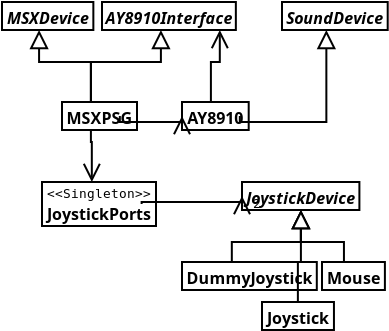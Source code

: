 <?xml version="1.0"?>
<diagram xmlns:dia="http://www.lysator.liu.se/~alla/dia/">
  <diagramdata>
    <attribute name="background">
      <color val="#ffffff"/>
    </attribute>
    <attribute name="paper">
      <composite type="paper">
        <attribute name="name">
          <string>#A4#</string>
        </attribute>
        <attribute name="tmargin">
          <real val="2.82"/>
        </attribute>
        <attribute name="bmargin">
          <real val="2.82"/>
        </attribute>
        <attribute name="lmargin">
          <real val="2.82"/>
        </attribute>
        <attribute name="rmargin">
          <real val="2.82"/>
        </attribute>
        <attribute name="is_portrait">
          <boolean val="true"/>
        </attribute>
        <attribute name="scaling">
          <real val="1"/>
        </attribute>
        <attribute name="fitto">
          <boolean val="false"/>
        </attribute>
      </composite>
    </attribute>
    <attribute name="grid">
      <composite type="grid">
        <attribute name="width_x">
          <real val="1"/>
        </attribute>
        <attribute name="width_y">
          <real val="1"/>
        </attribute>
        <attribute name="visible_x">
          <int val="1"/>
        </attribute>
        <attribute name="visible_y">
          <int val="1"/>
        </attribute>
      </composite>
    </attribute>
    <attribute name="guides">
      <composite type="guides">
        <attribute name="hguides"/>
        <attribute name="vguides"/>
      </composite>
    </attribute>
  </diagramdata>
  <layer name="Background" visible="true">
    <object type="UML - Class" version="0" id="O0">
      <attribute name="obj_pos">
        <point val="1,1"/>
      </attribute>
      <attribute name="obj_bb">
        <rectangle val="0.95,0.95;4.759,2.45"/>
      </attribute>
      <attribute name="elem_corner">
        <point val="1,1"/>
      </attribute>
      <attribute name="elem_width">
        <real val="3.709"/>
      </attribute>
      <attribute name="elem_height">
        <real val="1.4"/>
      </attribute>
      <attribute name="name">
        <string>#MSXDevice#</string>
      </attribute>
      <attribute name="stereotype">
        <string/>
      </attribute>
      <attribute name="abstract">
        <boolean val="true"/>
      </attribute>
      <attribute name="suppress_attributes">
        <boolean val="false"/>
      </attribute>
      <attribute name="suppress_operations">
        <boolean val="false"/>
      </attribute>
      <attribute name="visible_attributes">
        <boolean val="false"/>
      </attribute>
      <attribute name="visible_operations">
        <boolean val="false"/>
      </attribute>
      <attribute name="attributes"/>
      <attribute name="operations"/>
      <attribute name="template">
        <boolean val="false"/>
      </attribute>
      <attribute name="templates"/>
    </object>
    <object type="UML - Class" version="0" id="O1">
      <attribute name="obj_pos">
        <point val="6,1"/>
      </attribute>
      <attribute name="obj_bb">
        <rectangle val="5.95,0.95;11.94,2.45"/>
      </attribute>
      <attribute name="elem_corner">
        <point val="6,1"/>
      </attribute>
      <attribute name="elem_width">
        <real val="5.89"/>
      </attribute>
      <attribute name="elem_height">
        <real val="1.4"/>
      </attribute>
      <attribute name="name">
        <string>#AY8910Interface#</string>
      </attribute>
      <attribute name="stereotype">
        <string/>
      </attribute>
      <attribute name="abstract">
        <boolean val="true"/>
      </attribute>
      <attribute name="suppress_attributes">
        <boolean val="false"/>
      </attribute>
      <attribute name="suppress_operations">
        <boolean val="false"/>
      </attribute>
      <attribute name="visible_attributes">
        <boolean val="false"/>
      </attribute>
      <attribute name="visible_operations">
        <boolean val="false"/>
      </attribute>
      <attribute name="attributes"/>
      <attribute name="operations"/>
      <attribute name="template">
        <boolean val="false"/>
      </attribute>
      <attribute name="templates"/>
    </object>
    <object type="UML - Class" version="0" id="O2">
      <attribute name="obj_pos">
        <point val="15,1"/>
      </attribute>
      <attribute name="obj_bb">
        <rectangle val="14.95,0.95;19.486,2.45"/>
      </attribute>
      <attribute name="elem_corner">
        <point val="15,1"/>
      </attribute>
      <attribute name="elem_width">
        <real val="4.436"/>
      </attribute>
      <attribute name="elem_height">
        <real val="1.4"/>
      </attribute>
      <attribute name="name">
        <string>#SoundDevice#</string>
      </attribute>
      <attribute name="stereotype">
        <string/>
      </attribute>
      <attribute name="abstract">
        <boolean val="true"/>
      </attribute>
      <attribute name="suppress_attributes">
        <boolean val="false"/>
      </attribute>
      <attribute name="suppress_operations">
        <boolean val="false"/>
      </attribute>
      <attribute name="visible_attributes">
        <boolean val="false"/>
      </attribute>
      <attribute name="visible_operations">
        <boolean val="false"/>
      </attribute>
      <attribute name="attributes"/>
      <attribute name="operations"/>
      <attribute name="template">
        <boolean val="false"/>
      </attribute>
      <attribute name="templates"/>
    </object>
    <object type="UML - Class" version="0" id="O3">
      <attribute name="obj_pos">
        <point val="4,6"/>
      </attribute>
      <attribute name="obj_bb">
        <rectangle val="3.95,5.95;6.941,7.45"/>
      </attribute>
      <attribute name="elem_corner">
        <point val="4,6"/>
      </attribute>
      <attribute name="elem_width">
        <real val="2.891"/>
      </attribute>
      <attribute name="elem_height">
        <real val="1.4"/>
      </attribute>
      <attribute name="name">
        <string>#MSXPSG#</string>
      </attribute>
      <attribute name="stereotype">
        <string/>
      </attribute>
      <attribute name="abstract">
        <boolean val="false"/>
      </attribute>
      <attribute name="suppress_attributes">
        <boolean val="false"/>
      </attribute>
      <attribute name="suppress_operations">
        <boolean val="false"/>
      </attribute>
      <attribute name="visible_attributes">
        <boolean val="false"/>
      </attribute>
      <attribute name="visible_operations">
        <boolean val="false"/>
      </attribute>
      <attribute name="attributes"/>
      <attribute name="operations"/>
      <attribute name="template">
        <boolean val="false"/>
      </attribute>
      <attribute name="templates"/>
    </object>
    <object type="UML - Class" version="0" id="O4">
      <attribute name="obj_pos">
        <point val="10,6"/>
      </attribute>
      <attribute name="obj_bb">
        <rectangle val="9.95,5.95;12.941,7.45"/>
      </attribute>
      <attribute name="elem_corner">
        <point val="10,6"/>
      </attribute>
      <attribute name="elem_width">
        <real val="2.891"/>
      </attribute>
      <attribute name="elem_height">
        <real val="1.4"/>
      </attribute>
      <attribute name="name">
        <string>#AY8910#</string>
      </attribute>
      <attribute name="stereotype">
        <string/>
      </attribute>
      <attribute name="abstract">
        <boolean val="false"/>
      </attribute>
      <attribute name="suppress_attributes">
        <boolean val="false"/>
      </attribute>
      <attribute name="suppress_operations">
        <boolean val="false"/>
      </attribute>
      <attribute name="visible_attributes">
        <boolean val="false"/>
      </attribute>
      <attribute name="visible_operations">
        <boolean val="false"/>
      </attribute>
      <attribute name="attributes"/>
      <attribute name="operations"/>
      <attribute name="template">
        <boolean val="false"/>
      </attribute>
      <attribute name="templates"/>
    </object>
    <object type="UML - Class" version="0" id="O5">
      <attribute name="obj_pos">
        <point val="3,10"/>
      </attribute>
      <attribute name="obj_bb">
        <rectangle val="2.95,9.95;8.031,12.25"/>
      </attribute>
      <attribute name="elem_corner">
        <point val="3,10"/>
      </attribute>
      <attribute name="elem_width">
        <real val="4.981"/>
      </attribute>
      <attribute name="elem_height">
        <real val="2.2"/>
      </attribute>
      <attribute name="name">
        <string>#JoystickPorts#</string>
      </attribute>
      <attribute name="stereotype">
        <string>#Singleton#</string>
      </attribute>
      <attribute name="abstract">
        <boolean val="false"/>
      </attribute>
      <attribute name="suppress_attributes">
        <boolean val="false"/>
      </attribute>
      <attribute name="suppress_operations">
        <boolean val="false"/>
      </attribute>
      <attribute name="visible_attributes">
        <boolean val="false"/>
      </attribute>
      <attribute name="visible_operations">
        <boolean val="false"/>
      </attribute>
      <attribute name="attributes"/>
      <attribute name="operations"/>
      <attribute name="template">
        <boolean val="false"/>
      </attribute>
      <attribute name="templates"/>
    </object>
    <object type="UML - Class" version="0" id="O6">
      <attribute name="obj_pos">
        <point val="13,10"/>
      </attribute>
      <attribute name="obj_bb">
        <rectangle val="12.95,9.95;18.94,11.45"/>
      </attribute>
      <attribute name="elem_corner">
        <point val="13,10"/>
      </attribute>
      <attribute name="elem_width">
        <real val="5.89"/>
      </attribute>
      <attribute name="elem_height">
        <real val="1.4"/>
      </attribute>
      <attribute name="name">
        <string>#JoystickDevice#</string>
      </attribute>
      <attribute name="stereotype">
        <string/>
      </attribute>
      <attribute name="abstract">
        <boolean val="true"/>
      </attribute>
      <attribute name="suppress_attributes">
        <boolean val="false"/>
      </attribute>
      <attribute name="suppress_operations">
        <boolean val="false"/>
      </attribute>
      <attribute name="visible_attributes">
        <boolean val="false"/>
      </attribute>
      <attribute name="visible_operations">
        <boolean val="false"/>
      </attribute>
      <attribute name="attributes"/>
      <attribute name="operations"/>
      <attribute name="template">
        <boolean val="false"/>
      </attribute>
      <attribute name="templates"/>
    </object>
    <object type="UML - Class" version="0" id="O7">
      <attribute name="obj_pos">
        <point val="10,14"/>
      </attribute>
      <attribute name="obj_bb">
        <rectangle val="9.95,13.95;15.031,15.45"/>
      </attribute>
      <attribute name="elem_corner">
        <point val="10,14"/>
      </attribute>
      <attribute name="elem_width">
        <real val="4.981"/>
      </attribute>
      <attribute name="elem_height">
        <real val="1.4"/>
      </attribute>
      <attribute name="name">
        <string>#DummyJoystick#</string>
      </attribute>
      <attribute name="stereotype">
        <string/>
      </attribute>
      <attribute name="abstract">
        <boolean val="false"/>
      </attribute>
      <attribute name="suppress_attributes">
        <boolean val="false"/>
      </attribute>
      <attribute name="suppress_operations">
        <boolean val="false"/>
      </attribute>
      <attribute name="visible_attributes">
        <boolean val="false"/>
      </attribute>
      <attribute name="visible_operations">
        <boolean val="false"/>
      </attribute>
      <attribute name="attributes"/>
      <attribute name="operations"/>
      <attribute name="template">
        <boolean val="false"/>
      </attribute>
      <attribute name="templates"/>
    </object>
    <object type="UML - Class" version="0" id="O8">
      <attribute name="obj_pos">
        <point val="14,16"/>
      </attribute>
      <attribute name="obj_bb">
        <rectangle val="13.95,15.95;17.638,17.45"/>
      </attribute>
      <attribute name="elem_corner">
        <point val="14,16"/>
      </attribute>
      <attribute name="elem_width">
        <real val="3.588"/>
      </attribute>
      <attribute name="elem_height">
        <real val="1.4"/>
      </attribute>
      <attribute name="name">
        <string>#Joystick#</string>
      </attribute>
      <attribute name="stereotype">
        <string/>
      </attribute>
      <attribute name="abstract">
        <boolean val="false"/>
      </attribute>
      <attribute name="suppress_attributes">
        <boolean val="false"/>
      </attribute>
      <attribute name="suppress_operations">
        <boolean val="false"/>
      </attribute>
      <attribute name="visible_attributes">
        <boolean val="false"/>
      </attribute>
      <attribute name="visible_operations">
        <boolean val="false"/>
      </attribute>
      <attribute name="attributes"/>
      <attribute name="operations"/>
      <attribute name="template">
        <boolean val="false"/>
      </attribute>
      <attribute name="templates"/>
    </object>
    <object type="UML - Class" version="0" id="O9">
      <attribute name="obj_pos">
        <point val="17,14"/>
      </attribute>
      <attribute name="obj_bb">
        <rectangle val="16.95,13.95;19.244,15.45"/>
      </attribute>
      <attribute name="elem_corner">
        <point val="17,14"/>
      </attribute>
      <attribute name="elem_width">
        <real val="2.194"/>
      </attribute>
      <attribute name="elem_height">
        <real val="1.4"/>
      </attribute>
      <attribute name="name">
        <string>#Mouse#</string>
      </attribute>
      <attribute name="stereotype">
        <string/>
      </attribute>
      <attribute name="abstract">
        <boolean val="false"/>
      </attribute>
      <attribute name="suppress_attributes">
        <boolean val="false"/>
      </attribute>
      <attribute name="suppress_operations">
        <boolean val="false"/>
      </attribute>
      <attribute name="visible_attributes">
        <boolean val="false"/>
      </attribute>
      <attribute name="visible_operations">
        <boolean val="false"/>
      </attribute>
      <attribute name="attributes"/>
      <attribute name="operations"/>
      <attribute name="template">
        <boolean val="false"/>
      </attribute>
      <attribute name="templates"/>
    </object>
    <object type="UML - Generalization" version="0" id="O10">
      <attribute name="obj_pos">
        <point val="2.854,2.4"/>
      </attribute>
      <attribute name="obj_bb">
        <rectangle val="2.004,1.55;6.295,6.85"/>
      </attribute>
      <attribute name="orth_points">
        <point val="2.854,2.4"/>
        <point val="2.854,4"/>
        <point val="5.445,4"/>
        <point val="5.445,6"/>
      </attribute>
      <attribute name="orth_orient">
        <enum val="1"/>
        <enum val="0"/>
        <enum val="1"/>
      </attribute>
      <attribute name="name">
        <string/>
      </attribute>
      <attribute name="stereotype">
        <string/>
      </attribute>
      <connections>
        <connection handle="0" to="O0" connection="6"/>
        <connection handle="1" to="O3" connection="1"/>
      </connections>
    </object>
    <object type="UML - Generalization" version="0" id="O11">
      <attribute name="obj_pos">
        <point val="8.945,2.4"/>
      </attribute>
      <attribute name="obj_bb">
        <rectangle val="4.595,1.55;9.795,6.85"/>
      </attribute>
      <attribute name="orth_points">
        <point val="8.945,2.4"/>
        <point val="8.945,4"/>
        <point val="5.445,4"/>
        <point val="5.445,6"/>
      </attribute>
      <attribute name="orth_orient">
        <enum val="1"/>
        <enum val="0"/>
        <enum val="1"/>
      </attribute>
      <attribute name="name">
        <string/>
      </attribute>
      <attribute name="stereotype">
        <string/>
      </attribute>
      <connections>
        <connection handle="0" to="O1" connection="6"/>
        <connection handle="1" to="O3" connection="1"/>
      </connections>
    </object>
    <object type="UML - Association" version="0" id="O12">
      <attribute name="obj_pos">
        <point val="6.891,6.7"/>
      </attribute>
      <attribute name="obj_bb">
        <rectangle val="5.441,5.25;11.45,8.45"/>
      </attribute>
      <attribute name="orth_points">
        <point val="6.891,6.7"/>
        <point val="6.891,7"/>
        <point val="10,7"/>
        <point val="10,6.7"/>
      </attribute>
      <attribute name="orth_orient">
        <enum val="1"/>
        <enum val="0"/>
        <enum val="1"/>
      </attribute>
      <attribute name="name">
        <string/>
      </attribute>
      <attribute name="direction">
        <enum val="0"/>
      </attribute>
      <attribute name="ends">
        <composite>
          <attribute name="role">
            <string/>
          </attribute>
          <attribute name="multiplicity">
            <string/>
          </attribute>
          <attribute name="arrow">
            <boolean val="false"/>
          </attribute>
          <attribute name="aggregate">
            <enum val="0"/>
          </attribute>
        </composite>
        <composite>
          <attribute name="role">
            <string/>
          </attribute>
          <attribute name="multiplicity">
            <string/>
          </attribute>
          <attribute name="arrow">
            <boolean val="true"/>
          </attribute>
          <attribute name="aggregate">
            <enum val="0"/>
          </attribute>
        </composite>
      </attribute>
      <connections>
        <connection handle="0" to="O3" connection="4"/>
        <connection handle="1" to="O4" connection="3"/>
      </connections>
    </object>
    <object type="UML - Association" version="0" id="O13">
      <attribute name="obj_pos">
        <point val="11.445,6"/>
      </attribute>
      <attribute name="obj_bb">
        <rectangle val="9.995,0.95;13.34,7.6"/>
      </attribute>
      <attribute name="orth_points">
        <point val="11.445,6"/>
        <point val="11.445,4"/>
        <point val="11.89,4"/>
        <point val="11.89,2.4"/>
      </attribute>
      <attribute name="orth_orient">
        <enum val="1"/>
        <enum val="0"/>
        <enum val="1"/>
      </attribute>
      <attribute name="name">
        <string/>
      </attribute>
      <attribute name="direction">
        <enum val="0"/>
      </attribute>
      <attribute name="ends">
        <composite>
          <attribute name="role">
            <string/>
          </attribute>
          <attribute name="multiplicity">
            <string/>
          </attribute>
          <attribute name="arrow">
            <boolean val="false"/>
          </attribute>
          <attribute name="aggregate">
            <enum val="0"/>
          </attribute>
        </composite>
        <composite>
          <attribute name="role">
            <string/>
          </attribute>
          <attribute name="multiplicity">
            <string/>
          </attribute>
          <attribute name="arrow">
            <boolean val="true"/>
          </attribute>
          <attribute name="aggregate">
            <enum val="0"/>
          </attribute>
        </composite>
      </attribute>
      <connections>
        <connection handle="0" to="O4" connection="1"/>
        <connection handle="1" to="O1" connection="7"/>
      </connections>
    </object>
    <object type="UML - Association" version="0" id="O14">
      <attribute name="obj_pos">
        <point val="5.445,7.4"/>
      </attribute>
      <attribute name="obj_bb">
        <rectangle val="3.995,5.95;6.941,11.6"/>
      </attribute>
      <attribute name="orth_points">
        <point val="5.445,7.4"/>
        <point val="5.445,8"/>
        <point val="5.491,8"/>
        <point val="5.491,10"/>
      </attribute>
      <attribute name="orth_orient">
        <enum val="1"/>
        <enum val="0"/>
        <enum val="1"/>
      </attribute>
      <attribute name="name">
        <string/>
      </attribute>
      <attribute name="direction">
        <enum val="0"/>
      </attribute>
      <attribute name="ends">
        <composite>
          <attribute name="role">
            <string/>
          </attribute>
          <attribute name="multiplicity">
            <string/>
          </attribute>
          <attribute name="arrow">
            <boolean val="false"/>
          </attribute>
          <attribute name="aggregate">
            <enum val="0"/>
          </attribute>
        </composite>
        <composite>
          <attribute name="role">
            <string/>
          </attribute>
          <attribute name="multiplicity">
            <string/>
          </attribute>
          <attribute name="arrow">
            <boolean val="true"/>
          </attribute>
          <attribute name="aggregate">
            <enum val="0"/>
          </attribute>
        </composite>
      </attribute>
      <connections>
        <connection handle="0" to="O3" connection="6"/>
        <connection handle="1" to="O5" connection="1"/>
      </connections>
    </object>
    <object type="UML - Generalization" version="0" id="O15">
      <attribute name="obj_pos">
        <point val="17.218,2.4"/>
      </attribute>
      <attribute name="obj_bb">
        <rectangle val="12.041,1.55;18.068,7.85"/>
      </attribute>
      <attribute name="orth_points">
        <point val="17.218,2.4"/>
        <point val="17.218,7"/>
        <point val="12.891,7"/>
        <point val="12.891,6.7"/>
      </attribute>
      <attribute name="orth_orient">
        <enum val="1"/>
        <enum val="0"/>
        <enum val="1"/>
      </attribute>
      <attribute name="name">
        <string/>
      </attribute>
      <attribute name="stereotype">
        <string/>
      </attribute>
      <connections>
        <connection handle="0" to="O2" connection="6"/>
        <connection handle="1" to="O4" connection="4"/>
      </connections>
    </object>
    <object type="UML - Association" version="0" id="O16">
      <attribute name="obj_pos">
        <point val="7.981,11.1"/>
      </attribute>
      <attribute name="obj_bb">
        <rectangle val="6.531,9.25;14.45,12.7"/>
      </attribute>
      <attribute name="orth_points">
        <point val="7.981,11.1"/>
        <point val="7.981,11"/>
        <point val="13,11"/>
        <point val="13,10.7"/>
      </attribute>
      <attribute name="orth_orient">
        <enum val="1"/>
        <enum val="0"/>
        <enum val="1"/>
      </attribute>
      <attribute name="name">
        <string/>
      </attribute>
      <attribute name="direction">
        <enum val="0"/>
      </attribute>
      <attribute name="ends">
        <composite>
          <attribute name="role">
            <string/>
          </attribute>
          <attribute name="multiplicity">
            <string/>
          </attribute>
          <attribute name="arrow">
            <boolean val="false"/>
          </attribute>
          <attribute name="aggregate">
            <enum val="0"/>
          </attribute>
        </composite>
        <composite>
          <attribute name="role">
            <string/>
          </attribute>
          <attribute name="multiplicity">
            <string>#2#</string>
          </attribute>
          <attribute name="arrow">
            <boolean val="true"/>
          </attribute>
          <attribute name="aggregate">
            <enum val="0"/>
          </attribute>
        </composite>
      </attribute>
      <connections>
        <connection handle="0" to="O5" connection="4"/>
        <connection handle="1" to="O6" connection="3"/>
      </connections>
    </object>
    <object type="UML - Generalization" version="0" id="O17">
      <attribute name="obj_pos">
        <point val="15.945,11.4"/>
      </attribute>
      <attribute name="obj_bb">
        <rectangle val="11.641,10.55;16.795,14.85"/>
      </attribute>
      <attribute name="orth_points">
        <point val="15.945,11.4"/>
        <point val="15.945,13"/>
        <point val="12.491,13"/>
        <point val="12.491,14"/>
      </attribute>
      <attribute name="orth_orient">
        <enum val="1"/>
        <enum val="0"/>
        <enum val="1"/>
      </attribute>
      <attribute name="name">
        <string/>
      </attribute>
      <attribute name="stereotype">
        <string/>
      </attribute>
      <connections>
        <connection handle="0" to="O6" connection="6"/>
        <connection handle="1" to="O7" connection="1"/>
      </connections>
    </object>
    <object type="UML - Generalization" version="0" id="O18">
      <attribute name="obj_pos">
        <point val="15.945,11.4"/>
      </attribute>
      <attribute name="obj_bb">
        <rectangle val="14.944,10.55;16.795,16.85"/>
      </attribute>
      <attribute name="orth_points">
        <point val="15.945,11.4"/>
        <point val="15.945,14"/>
        <point val="15.794,14"/>
        <point val="15.794,16"/>
      </attribute>
      <attribute name="orth_orient">
        <enum val="1"/>
        <enum val="0"/>
        <enum val="1"/>
      </attribute>
      <attribute name="name">
        <string/>
      </attribute>
      <attribute name="stereotype">
        <string/>
      </attribute>
      <connections>
        <connection handle="0" to="O6" connection="6"/>
        <connection handle="1" to="O8" connection="1"/>
      </connections>
    </object>
    <object type="UML - Generalization" version="0" id="O19">
      <attribute name="obj_pos">
        <point val="15.945,11.4"/>
      </attribute>
      <attribute name="obj_bb">
        <rectangle val="15.095,10.55;18.947,14.85"/>
      </attribute>
      <attribute name="orth_points">
        <point val="15.945,11.4"/>
        <point val="15.945,13"/>
        <point val="18.097,13"/>
        <point val="18.097,14"/>
      </attribute>
      <attribute name="orth_orient">
        <enum val="1"/>
        <enum val="0"/>
        <enum val="1"/>
      </attribute>
      <attribute name="name">
        <string/>
      </attribute>
      <attribute name="stereotype">
        <string/>
      </attribute>
      <connections>
        <connection handle="0" to="O6" connection="6"/>
        <connection handle="1" to="O9" connection="1"/>
      </connections>
    </object>
  </layer>
</diagram>
